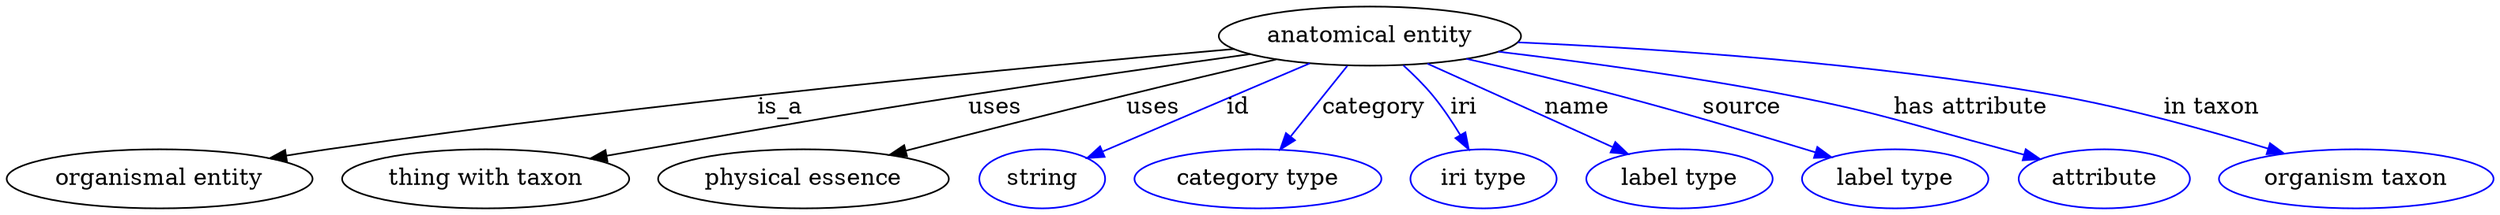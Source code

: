 digraph {
	graph [bb="0,0,1229.4,123"];
	node [label="\N"];
	"anatomical entity"	 [height=0.5,
		label="anatomical entity",
		pos="669.79,105",
		width=2.004];
	"organismal entity"	 [height=0.5,
		pos="72.794,18",
		width=2.022];
	"anatomical entity" -> "organismal entity"	 [label=is_a,
		lp="363.79,61.5",
		pos="e,126.5,30.32 602.79,98.187 504.2,87.673 314.45,65.575 154.79,36 148.92,34.912 142.82,33.71 136.72,32.46"];
	"thing with taxon"	 [height=0.5,
		pos="232.79,18",
		width=1.9137];
	"anatomical entity" -> "thing with taxon"	 [label=uses,
		lp="479.79,61.5",
		pos="e,283.68,30.174 611.02,94.551 539.62,81.668 415.57,58.683 309.79,36 304.51,34.867 299.03,33.656 293.54,32.419"];
	"physical essence"	 [height=0.5,
		pos="388.79,18",
		width=1.9318];
	"anatomical entity" -> "physical essence"	 [label=uses,
		lp="562.79,61.5",
		pos="e,432.76,31.987 623.42,91.102 601.39,84.468 574.72,76.384 550.79,69 514.69,57.857 474.15,45.092 442.65,35.121"];
	id	 [color=blue,
		height=0.5,
		label=string,
		pos="506.79,18",
		width=0.84854];
	"anatomical entity" -> id	 [color=blue,
		label=id,
		lp="604.29,61.5",
		pos="e,529.44,30.09 639.13,88.636 610.34,73.268 567.45,50.377 538.37,34.853",
		style=solid];
	category	 [color=blue,
		height=0.5,
		label="category type",
		pos="613.79,18",
		width=1.6249];
	"anatomical entity" -> category	 [color=blue,
		label=category,
		lp="669.29,61.5",
		pos="e,625.19,35.706 658.19,86.974 650.25,74.644 639.6,58.098 630.72,44.302",
		style=solid];
	iri	 [color=blue,
		height=0.5,
		label="iri type",
		pos="726.79,18",
		width=1.011];
	"anatomical entity" -> iri	 [color=blue,
		label=iri,
		lp="712.29,61.5",
		pos="e,716.99,35.764 683.93,86.971 688.2,81.314 692.81,74.982 696.79,69 701.95,61.257 707.21,52.61 711.86,44.668",
		style=solid];
	name	 [color=blue,
		height=0.5,
		label="label type",
		pos="826.79,18",
		width=1.2638];
	"anatomical entity" -> name	 [color=blue,
		label=name,
		lp="773.29,61.5",
		pos="e,800.14,32.768 699.69,88.431 725.75,73.991 763.59,53.024 791.2,37.723",
		style=solid];
	source	 [color=blue,
		height=0.5,
		label="label type",
		pos="935.79,18",
		width=1.2638];
	"anatomical entity" -> source	 [color=blue,
		label=source,
		lp="854.79,61.5",
		pos="e,902.75,30.397 718.18,91.537 740.92,85.031 768.35,76.929 792.79,69 826.77,57.979 864.85,44.334 893.17,33.932",
		style=solid];
	"has attribute"	 [color=blue,
		height=0.5,
		label=attribute,
		pos="1039.8,18",
		width=1.1193];
	"anatomical entity" -> "has attribute"	 [color=blue,
		label="has attribute",
		lp="967.29,61.5",
		pos="e,1008.7,29.531 732.66,95.94 773.88,89.541 828.83,80.138 876.79,69 927.76,57.166 940.05,52.202 989.79,36 992.86,35 996.03,33.937 \
999.21,32.847",
		style=solid];
	"in taxon"	 [color=blue,
		height=0.5,
		label="organism taxon",
		pos="1163.8,18",
		width=1.8234];
	"anatomical entity" -> "in taxon"	 [color=blue,
		label="in taxon",
		lp="1081.3,61.5",
		pos="e,1125.5,32.708 740.71,101.57 808.97,97.287 914.81,88.06 1004.8,69 1042.8,60.951 1084.6,47.355 1115.8,36.225",
		style=solid];
}

